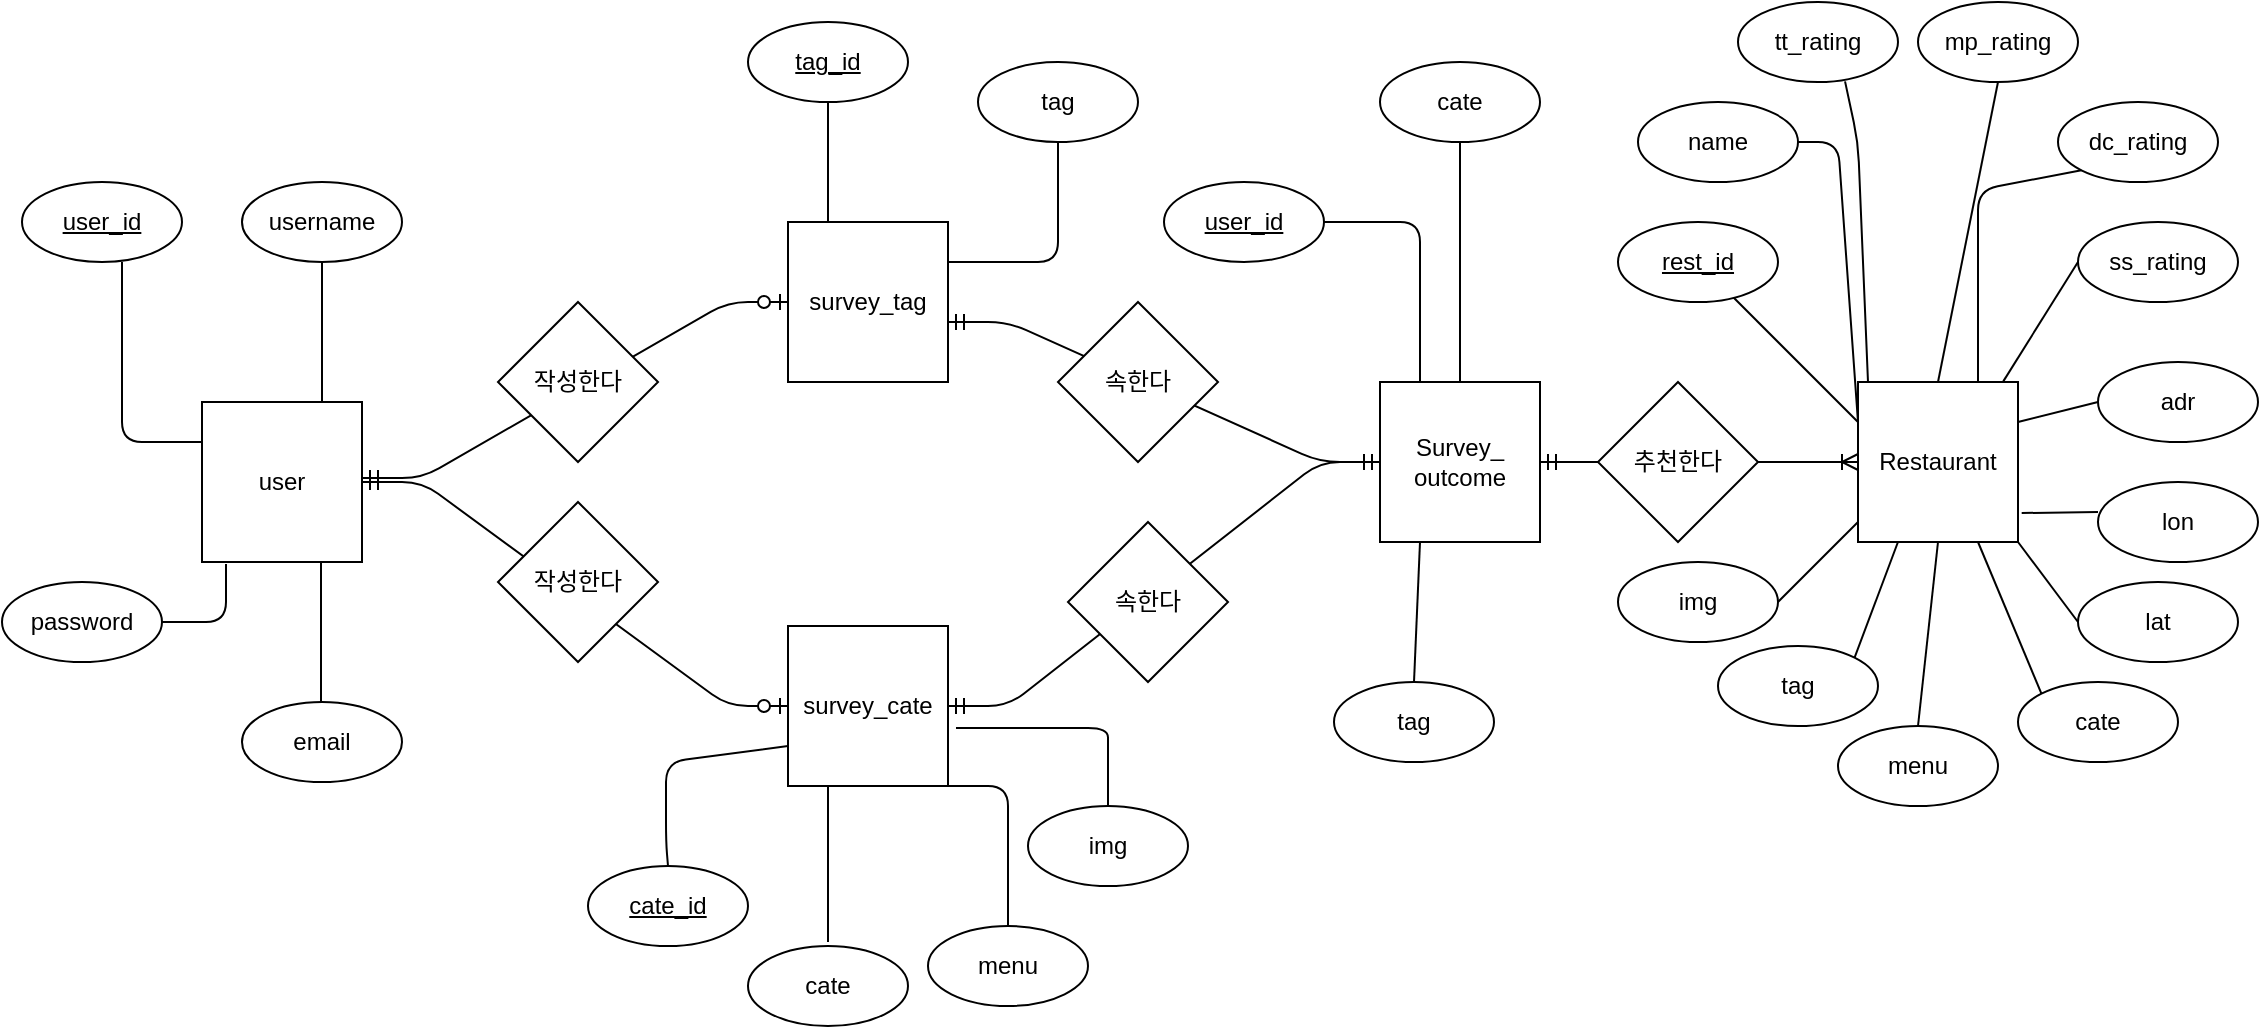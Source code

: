 <mxfile version="13.9.9" type="github">
  <diagram id="aptJ7YKvpDGFJuKJRdLv" name="Page-1">
    <mxGraphModel dx="1124" dy="662" grid="1" gridSize="10" guides="1" tooltips="1" connect="1" arrows="1" fold="1" page="1" pageScale="1" pageWidth="827" pageHeight="1169" math="0" shadow="0">
      <root>
        <mxCell id="0" />
        <mxCell id="1" parent="0" />
        <mxCell id="o8YfOcNx8l_yTNJHQc2i-1" value="user" style="whiteSpace=wrap;html=1;aspect=fixed;" parent="1" vertex="1">
          <mxGeometry x="132" y="340" width="80" height="80" as="geometry" />
        </mxCell>
        <mxCell id="o8YfOcNx8l_yTNJHQc2i-2" value="survey_cate" style="whiteSpace=wrap;html=1;aspect=fixed;" parent="1" vertex="1">
          <mxGeometry x="425" y="452" width="80" height="80" as="geometry" />
        </mxCell>
        <mxCell id="o8YfOcNx8l_yTNJHQc2i-3" value="&lt;u&gt;tag_id&lt;/u&gt;" style="ellipse;whiteSpace=wrap;html=1;" parent="1" vertex="1">
          <mxGeometry x="405" y="150" width="80" height="40" as="geometry" />
        </mxCell>
        <mxCell id="o8YfOcNx8l_yTNJHQc2i-4" value="email" style="ellipse;whiteSpace=wrap;html=1;" parent="1" vertex="1">
          <mxGeometry x="152" y="490" width="80" height="40" as="geometry" />
        </mxCell>
        <mxCell id="o8YfOcNx8l_yTNJHQc2i-5" value="password" style="ellipse;whiteSpace=wrap;html=1;" parent="1" vertex="1">
          <mxGeometry x="32" y="430" width="80" height="40" as="geometry" />
        </mxCell>
        <mxCell id="o8YfOcNx8l_yTNJHQc2i-6" value="username" style="ellipse;whiteSpace=wrap;html=1;" parent="1" vertex="1">
          <mxGeometry x="152" y="230" width="80" height="40" as="geometry" />
        </mxCell>
        <mxCell id="o8YfOcNx8l_yTNJHQc2i-7" value="&lt;u&gt;user_id&lt;/u&gt;" style="ellipse;whiteSpace=wrap;html=1;" parent="1" vertex="1">
          <mxGeometry x="42" y="230" width="80" height="40" as="geometry" />
        </mxCell>
        <mxCell id="o8YfOcNx8l_yTNJHQc2i-11" value="" style="endArrow=none;html=1;entryX=0.5;entryY=1;entryDx=0;entryDy=0;exitX=0.75;exitY=0;exitDx=0;exitDy=0;" parent="1" source="o8YfOcNx8l_yTNJHQc2i-1" target="o8YfOcNx8l_yTNJHQc2i-6" edge="1">
          <mxGeometry width="50" height="50" relative="1" as="geometry">
            <mxPoint x="372" y="420" as="sourcePoint" />
            <mxPoint x="462" y="380" as="targetPoint" />
            <Array as="points" />
          </mxGeometry>
        </mxCell>
        <mxCell id="o8YfOcNx8l_yTNJHQc2i-12" value="" style="endArrow=none;html=1;entryX=0.5;entryY=1;entryDx=0;entryDy=0;exitX=0;exitY=0.25;exitDx=0;exitDy=0;" parent="1" source="o8YfOcNx8l_yTNJHQc2i-1" edge="1">
          <mxGeometry width="50" height="50" relative="1" as="geometry">
            <mxPoint x="92" y="340" as="sourcePoint" />
            <mxPoint x="92" y="270" as="targetPoint" />
            <Array as="points">
              <mxPoint x="92" y="360" />
            </Array>
          </mxGeometry>
        </mxCell>
        <mxCell id="o8YfOcNx8l_yTNJHQc2i-13" value="" style="endArrow=none;html=1;entryX=0.15;entryY=1.013;entryDx=0;entryDy=0;exitX=1;exitY=0.5;exitDx=0;exitDy=0;entryPerimeter=0;" parent="1" source="o8YfOcNx8l_yTNJHQc2i-5" target="o8YfOcNx8l_yTNJHQc2i-1" edge="1">
          <mxGeometry width="50" height="50" relative="1" as="geometry">
            <mxPoint x="132" y="490" as="sourcePoint" />
            <mxPoint x="132" y="420" as="targetPoint" />
            <Array as="points">
              <mxPoint x="144" y="450" />
            </Array>
          </mxGeometry>
        </mxCell>
        <mxCell id="o8YfOcNx8l_yTNJHQc2i-14" value="" style="endArrow=none;html=1;entryX=0.5;entryY=1;entryDx=0;entryDy=0;exitX=0.75;exitY=0;exitDx=0;exitDy=0;" parent="1" edge="1">
          <mxGeometry width="50" height="50" relative="1" as="geometry">
            <mxPoint x="191.5" y="490" as="sourcePoint" />
            <mxPoint x="191.5" y="420" as="targetPoint" />
            <Array as="points" />
          </mxGeometry>
        </mxCell>
        <mxCell id="o8YfOcNx8l_yTNJHQc2i-15" value="tag" style="ellipse;whiteSpace=wrap;html=1;" parent="1" vertex="1">
          <mxGeometry x="520" y="170" width="80" height="40" as="geometry" />
        </mxCell>
        <mxCell id="o8YfOcNx8l_yTNJHQc2i-16" value="img" style="ellipse;whiteSpace=wrap;html=1;" parent="1" vertex="1">
          <mxGeometry x="545" y="542" width="80" height="40" as="geometry" />
        </mxCell>
        <mxCell id="o8YfOcNx8l_yTNJHQc2i-17" value="cate" style="ellipse;whiteSpace=wrap;html=1;" parent="1" vertex="1">
          <mxGeometry x="405" y="612" width="80" height="40" as="geometry" />
        </mxCell>
        <mxCell id="o8YfOcNx8l_yTNJHQc2i-19" value="menu" style="ellipse;whiteSpace=wrap;html=1;" parent="1" vertex="1">
          <mxGeometry x="495" y="602" width="80" height="40" as="geometry" />
        </mxCell>
        <mxCell id="o8YfOcNx8l_yTNJHQc2i-20" value="" style="endArrow=none;html=1;entryX=0.5;entryY=1;entryDx=0;entryDy=0;" parent="1" target="o8YfOcNx8l_yTNJHQc2i-3" edge="1">
          <mxGeometry width="50" height="50" relative="1" as="geometry">
            <mxPoint x="445" y="260" as="sourcePoint" />
            <mxPoint x="434.5" y="352" as="targetPoint" />
            <Array as="points">
              <mxPoint x="445" y="280" />
            </Array>
          </mxGeometry>
        </mxCell>
        <mxCell id="o8YfOcNx8l_yTNJHQc2i-22" value="" style="endArrow=none;html=1;entryX=0.5;entryY=1;entryDx=0;entryDy=0;exitX=1;exitY=0.25;exitDx=0;exitDy=0;" parent="1" target="o8YfOcNx8l_yTNJHQc2i-15" edge="1" source="o8YfOcNx8l_yTNJHQc2i-39">
          <mxGeometry width="50" height="50" relative="1" as="geometry">
            <mxPoint x="520" y="260" as="sourcePoint" />
            <mxPoint x="495" y="382" as="targetPoint" />
            <Array as="points">
              <mxPoint x="560" y="270" />
            </Array>
          </mxGeometry>
        </mxCell>
        <mxCell id="o8YfOcNx8l_yTNJHQc2i-23" value="" style="endArrow=none;html=1;entryX=1.05;entryY=0.638;entryDx=0;entryDy=0;exitX=0.5;exitY=0;exitDx=0;exitDy=0;entryPerimeter=0;" parent="1" source="o8YfOcNx8l_yTNJHQc2i-16" target="o8YfOcNx8l_yTNJHQc2i-2" edge="1">
          <mxGeometry width="50" height="50" relative="1" as="geometry">
            <mxPoint x="-105" y="582" as="sourcePoint" />
            <mxPoint x="-73" y="553.04" as="targetPoint" />
            <Array as="points">
              <mxPoint x="585" y="522" />
              <mxPoint x="585" y="503" />
            </Array>
          </mxGeometry>
        </mxCell>
        <mxCell id="o8YfOcNx8l_yTNJHQc2i-25" value="" style="endArrow=none;html=1;entryX=1;entryY=1;entryDx=0;entryDy=0;exitX=0.5;exitY=0;exitDx=0;exitDy=0;" parent="1" source="o8YfOcNx8l_yTNJHQc2i-19" target="o8YfOcNx8l_yTNJHQc2i-2" edge="1">
          <mxGeometry width="50" height="50" relative="1" as="geometry">
            <mxPoint x="515" y="592" as="sourcePoint" />
            <mxPoint x="515" y="522" as="targetPoint" />
            <Array as="points">
              <mxPoint x="535" y="532" />
            </Array>
          </mxGeometry>
        </mxCell>
        <mxCell id="o8YfOcNx8l_yTNJHQc2i-27" value="" style="endArrow=none;html=1;entryX=0.25;entryY=1;entryDx=0;entryDy=0;" parent="1" target="o8YfOcNx8l_yTNJHQc2i-2" edge="1">
          <mxGeometry width="50" height="50" relative="1" as="geometry">
            <mxPoint x="445" y="610" as="sourcePoint" />
            <mxPoint x="444.5" y="532" as="targetPoint" />
            <Array as="points">
              <mxPoint x="445" y="572" />
            </Array>
          </mxGeometry>
        </mxCell>
        <mxCell id="o8YfOcNx8l_yTNJHQc2i-8" value="" style="edgeStyle=entityRelationEdgeStyle;fontSize=12;html=1;endArrow=ERzeroToOne;startArrow=ERmandOne;exitX=1;exitY=0.5;exitDx=0;exitDy=0;entryX=0;entryY=0.5;entryDx=0;entryDy=0;" edge="1" parent="1" source="o8YfOcNx8l_yTNJHQc2i-1" target="o8YfOcNx8l_yTNJHQc2i-2">
          <mxGeometry width="100" height="100" relative="1" as="geometry">
            <mxPoint x="387" y="460" as="sourcePoint" />
            <mxPoint x="487" y="360" as="targetPoint" />
          </mxGeometry>
        </mxCell>
        <mxCell id="o8YfOcNx8l_yTNJHQc2i-9" value="작성한다" style="rhombus;whiteSpace=wrap;html=1;strokeColor=#000000;" vertex="1" parent="1">
          <mxGeometry x="280" y="390" width="80" height="80" as="geometry" />
        </mxCell>
        <mxCell id="o8YfOcNx8l_yTNJHQc2i-18" value="Survey_&lt;br&gt;outcome" style="whiteSpace=wrap;html=1;aspect=fixed;strokeColor=#000000;" vertex="1" parent="1">
          <mxGeometry x="721" y="330" width="80" height="80" as="geometry" />
        </mxCell>
        <mxCell id="o8YfOcNx8l_yTNJHQc2i-21" value="" style="edgeStyle=entityRelationEdgeStyle;fontSize=12;html=1;endArrow=ERmandOne;startArrow=ERmandOne;exitX=1;exitY=0.5;exitDx=0;exitDy=0;entryX=0;entryY=0.5;entryDx=0;entryDy=0;" edge="1" parent="1" source="o8YfOcNx8l_yTNJHQc2i-2" target="o8YfOcNx8l_yTNJHQc2i-18">
          <mxGeometry width="100" height="100" relative="1" as="geometry">
            <mxPoint x="630" y="480" as="sourcePoint" />
            <mxPoint x="730" y="380" as="targetPoint" />
          </mxGeometry>
        </mxCell>
        <mxCell id="o8YfOcNx8l_yTNJHQc2i-24" value="속한다" style="rhombus;whiteSpace=wrap;html=1;strokeColor=#000000;" vertex="1" parent="1">
          <mxGeometry x="565" y="400" width="80" height="80" as="geometry" />
        </mxCell>
        <mxCell id="o8YfOcNx8l_yTNJHQc2i-26" value="tag" style="ellipse;whiteSpace=wrap;html=1;" vertex="1" parent="1">
          <mxGeometry x="698" y="480" width="80" height="40" as="geometry" />
        </mxCell>
        <mxCell id="o8YfOcNx8l_yTNJHQc2i-28" value="cate" style="ellipse;whiteSpace=wrap;html=1;" vertex="1" parent="1">
          <mxGeometry x="721" y="170" width="80" height="40" as="geometry" />
        </mxCell>
        <mxCell id="o8YfOcNx8l_yTNJHQc2i-29" value="&lt;u&gt;user_id&lt;/u&gt;" style="ellipse;whiteSpace=wrap;html=1;" vertex="1" parent="1">
          <mxGeometry x="613" y="230" width="80" height="40" as="geometry" />
        </mxCell>
        <mxCell id="o8YfOcNx8l_yTNJHQc2i-31" value="" style="endArrow=none;html=1;entryX=1;entryY=0.5;entryDx=0;entryDy=0;exitX=0.25;exitY=0;exitDx=0;exitDy=0;" edge="1" parent="1" source="o8YfOcNx8l_yTNJHQc2i-18" target="o8YfOcNx8l_yTNJHQc2i-29">
          <mxGeometry width="50" height="50" relative="1" as="geometry">
            <mxPoint x="752.58" y="320" as="sourcePoint" />
            <mxPoint x="752.58" y="250" as="targetPoint" />
            <Array as="points">
              <mxPoint x="741" y="250" />
            </Array>
          </mxGeometry>
        </mxCell>
        <mxCell id="o8YfOcNx8l_yTNJHQc2i-35" value="" style="endArrow=none;html=1;entryX=0.5;entryY=1;entryDx=0;entryDy=0;" edge="1" parent="1" source="o8YfOcNx8l_yTNJHQc2i-18" target="o8YfOcNx8l_yTNJHQc2i-28">
          <mxGeometry width="50" height="50" relative="1" as="geometry">
            <mxPoint x="787" y="327" as="sourcePoint" />
            <mxPoint x="763" y="210" as="targetPoint" />
            <Array as="points" />
          </mxGeometry>
        </mxCell>
        <mxCell id="o8YfOcNx8l_yTNJHQc2i-38" value="" style="edgeStyle=entityRelationEdgeStyle;fontSize=12;html=1;endArrow=ERzeroToOne;startArrow=ERmandOne;exitX=1;exitY=0.5;exitDx=0;exitDy=0;" edge="1" parent="1">
          <mxGeometry width="100" height="100" relative="1" as="geometry">
            <mxPoint x="212" y="378" as="sourcePoint" />
            <mxPoint x="425" y="290" as="targetPoint" />
          </mxGeometry>
        </mxCell>
        <mxCell id="o8YfOcNx8l_yTNJHQc2i-39" value="survey_tag" style="whiteSpace=wrap;html=1;aspect=fixed;" vertex="1" parent="1">
          <mxGeometry x="425" y="250" width="80" height="80" as="geometry" />
        </mxCell>
        <mxCell id="o8YfOcNx8l_yTNJHQc2i-45" value="" style="endArrow=none;html=1;entryX=0.25;entryY=1;entryDx=0;entryDy=0;exitX=0.5;exitY=0;exitDx=0;exitDy=0;" edge="1" parent="1" source="o8YfOcNx8l_yTNJHQc2i-26" target="o8YfOcNx8l_yTNJHQc2i-18">
          <mxGeometry width="50" height="50" relative="1" as="geometry">
            <mxPoint x="713" y="470" as="sourcePoint" />
            <mxPoint x="763" y="420" as="targetPoint" />
          </mxGeometry>
        </mxCell>
        <mxCell id="o8YfOcNx8l_yTNJHQc2i-46" value="" style="edgeStyle=entityRelationEdgeStyle;fontSize=12;html=1;endArrow=ERmandOne;startArrow=ERmandOne;" edge="1" parent="1" target="o8YfOcNx8l_yTNJHQc2i-18">
          <mxGeometry width="100" height="100" relative="1" as="geometry">
            <mxPoint x="505" y="300" as="sourcePoint" />
            <mxPoint x="605" y="200" as="targetPoint" />
          </mxGeometry>
        </mxCell>
        <mxCell id="o8YfOcNx8l_yTNJHQc2i-42" value="속한다" style="rhombus;whiteSpace=wrap;html=1;strokeColor=#000000;" vertex="1" parent="1">
          <mxGeometry x="560" y="290" width="80" height="80" as="geometry" />
        </mxCell>
        <mxCell id="o8YfOcNx8l_yTNJHQc2i-36" value="작성한다" style="rhombus;whiteSpace=wrap;html=1;strokeColor=#000000;" vertex="1" parent="1">
          <mxGeometry x="280" y="290" width="80" height="80" as="geometry" />
        </mxCell>
        <mxCell id="o8YfOcNx8l_yTNJHQc2i-47" value="Restaurant" style="whiteSpace=wrap;html=1;aspect=fixed;strokeColor=#000000;" vertex="1" parent="1">
          <mxGeometry x="960" y="330" width="80" height="80" as="geometry" />
        </mxCell>
        <mxCell id="o8YfOcNx8l_yTNJHQc2i-48" value="&lt;u&gt;cate_id&lt;/u&gt;" style="ellipse;whiteSpace=wrap;html=1;" vertex="1" parent="1">
          <mxGeometry x="325" y="572" width="80" height="40" as="geometry" />
        </mxCell>
        <mxCell id="o8YfOcNx8l_yTNJHQc2i-49" value="" style="endArrow=none;html=1;exitX=0.5;exitY=0;exitDx=0;exitDy=0;entryX=0;entryY=0.75;entryDx=0;entryDy=0;" edge="1" parent="1" source="o8YfOcNx8l_yTNJHQc2i-48" target="o8YfOcNx8l_yTNJHQc2i-2">
          <mxGeometry width="50" height="50" relative="1" as="geometry">
            <mxPoint x="355" y="572" as="sourcePoint" />
            <mxPoint x="405" y="522" as="targetPoint" />
            <Array as="points">
              <mxPoint x="364" y="560" />
              <mxPoint x="364" y="520" />
            </Array>
          </mxGeometry>
        </mxCell>
        <mxCell id="o8YfOcNx8l_yTNJHQc2i-52" value="" style="edgeStyle=entityRelationEdgeStyle;fontSize=12;html=1;endArrow=ERoneToMany;startArrow=ERmandOne;entryX=0;entryY=0.5;entryDx=0;entryDy=0;exitX=1;exitY=0.5;exitDx=0;exitDy=0;" edge="1" parent="1" source="o8YfOcNx8l_yTNJHQc2i-18" target="o8YfOcNx8l_yTNJHQc2i-47">
          <mxGeometry width="100" height="100" relative="1" as="geometry">
            <mxPoint x="878" y="480" as="sourcePoint" />
            <mxPoint x="978" y="380" as="targetPoint" />
          </mxGeometry>
        </mxCell>
        <mxCell id="o8YfOcNx8l_yTNJHQc2i-54" value="name" style="ellipse;whiteSpace=wrap;html=1;" vertex="1" parent="1">
          <mxGeometry x="850" y="190" width="80" height="40" as="geometry" />
        </mxCell>
        <mxCell id="o8YfOcNx8l_yTNJHQc2i-55" value="mp_rating" style="ellipse;whiteSpace=wrap;html=1;" vertex="1" parent="1">
          <mxGeometry x="990" y="140" width="80" height="40" as="geometry" />
        </mxCell>
        <mxCell id="o8YfOcNx8l_yTNJHQc2i-56" value="tt_rating" style="ellipse;whiteSpace=wrap;html=1;" vertex="1" parent="1">
          <mxGeometry x="900" y="140" width="80" height="40" as="geometry" />
        </mxCell>
        <mxCell id="o8YfOcNx8l_yTNJHQc2i-57" value="dc_rating" style="ellipse;whiteSpace=wrap;html=1;" vertex="1" parent="1">
          <mxGeometry x="1060" y="190" width="80" height="40" as="geometry" />
        </mxCell>
        <mxCell id="o8YfOcNx8l_yTNJHQc2i-58" value="ss_rating" style="ellipse;whiteSpace=wrap;html=1;" vertex="1" parent="1">
          <mxGeometry x="1070" y="250" width="80" height="40" as="geometry" />
        </mxCell>
        <mxCell id="o8YfOcNx8l_yTNJHQc2i-60" value="tag" style="ellipse;whiteSpace=wrap;html=1;" vertex="1" parent="1">
          <mxGeometry x="890" y="462" width="80" height="40" as="geometry" />
        </mxCell>
        <mxCell id="o8YfOcNx8l_yTNJHQc2i-61" value="lat" style="ellipse;whiteSpace=wrap;html=1;" vertex="1" parent="1">
          <mxGeometry x="1070" y="430" width="80" height="40" as="geometry" />
        </mxCell>
        <mxCell id="o8YfOcNx8l_yTNJHQc2i-62" value="lon" style="ellipse;whiteSpace=wrap;html=1;" vertex="1" parent="1">
          <mxGeometry x="1080" y="380" width="80" height="40" as="geometry" />
        </mxCell>
        <mxCell id="o8YfOcNx8l_yTNJHQc2i-63" value="adr" style="ellipse;whiteSpace=wrap;html=1;" vertex="1" parent="1">
          <mxGeometry x="1080" y="320" width="80" height="40" as="geometry" />
        </mxCell>
        <mxCell id="o8YfOcNx8l_yTNJHQc2i-65" value="cate" style="ellipse;whiteSpace=wrap;html=1;" vertex="1" parent="1">
          <mxGeometry x="1040" y="480" width="80" height="40" as="geometry" />
        </mxCell>
        <mxCell id="o8YfOcNx8l_yTNJHQc2i-66" value="menu" style="ellipse;whiteSpace=wrap;html=1;" vertex="1" parent="1">
          <mxGeometry x="950" y="502" width="80" height="40" as="geometry" />
        </mxCell>
        <mxCell id="o8YfOcNx8l_yTNJHQc2i-67" value="img" style="ellipse;whiteSpace=wrap;html=1;" vertex="1" parent="1">
          <mxGeometry x="840" y="420" width="80" height="40" as="geometry" />
        </mxCell>
        <mxCell id="o8YfOcNx8l_yTNJHQc2i-68" value="" style="endArrow=none;html=1;exitX=0;exitY=0.25;exitDx=0;exitDy=0;entryX=1;entryY=0.5;entryDx=0;entryDy=0;" edge="1" parent="1" source="o8YfOcNx8l_yTNJHQc2i-47" target="o8YfOcNx8l_yTNJHQc2i-54">
          <mxGeometry width="50" height="50" relative="1" as="geometry">
            <mxPoint x="990" y="330" as="sourcePoint" />
            <mxPoint x="930" y="210" as="targetPoint" />
            <Array as="points">
              <mxPoint x="950" y="210" />
            </Array>
          </mxGeometry>
        </mxCell>
        <mxCell id="o8YfOcNx8l_yTNJHQc2i-69" value="" style="endArrow=none;html=1;entryX=0.669;entryY=0.992;entryDx=0;entryDy=0;entryPerimeter=0;" edge="1" parent="1" target="o8YfOcNx8l_yTNJHQc2i-56">
          <mxGeometry width="50" height="50" relative="1" as="geometry">
            <mxPoint x="965" y="330" as="sourcePoint" />
            <mxPoint x="1015" y="280" as="targetPoint" />
            <Array as="points">
              <mxPoint x="960" y="210" />
            </Array>
          </mxGeometry>
        </mxCell>
        <mxCell id="o8YfOcNx8l_yTNJHQc2i-70" value="" style="endArrow=none;html=1;entryX=0.5;entryY=1;entryDx=0;entryDy=0;exitX=0.5;exitY=0;exitDx=0;exitDy=0;" edge="1" parent="1" source="o8YfOcNx8l_yTNJHQc2i-47" target="o8YfOcNx8l_yTNJHQc2i-55">
          <mxGeometry width="50" height="50" relative="1" as="geometry">
            <mxPoint x="1000.0" y="330" as="sourcePoint" />
            <mxPoint x="1050.0" y="280" as="targetPoint" />
          </mxGeometry>
        </mxCell>
        <mxCell id="o8YfOcNx8l_yTNJHQc2i-71" value="" style="endArrow=none;html=1;entryX=0;entryY=1;entryDx=0;entryDy=0;exitX=0.75;exitY=0;exitDx=0;exitDy=0;" edge="1" parent="1" source="o8YfOcNx8l_yTNJHQc2i-47" target="o8YfOcNx8l_yTNJHQc2i-57">
          <mxGeometry width="50" height="50" relative="1" as="geometry">
            <mxPoint x="1000.0" y="275" as="sourcePoint" />
            <mxPoint x="1050.0" y="225" as="targetPoint" />
            <Array as="points">
              <mxPoint x="1020" y="234" />
            </Array>
          </mxGeometry>
        </mxCell>
        <mxCell id="o8YfOcNx8l_yTNJHQc2i-72" value="" style="endArrow=none;html=1;exitX=0.908;exitY=-0.004;exitDx=0;exitDy=0;exitPerimeter=0;" edge="1" parent="1" source="o8YfOcNx8l_yTNJHQc2i-47">
          <mxGeometry width="50" height="50" relative="1" as="geometry">
            <mxPoint x="1020.0" y="320" as="sourcePoint" />
            <mxPoint x="1070.0" y="270" as="targetPoint" />
          </mxGeometry>
        </mxCell>
        <mxCell id="o8YfOcNx8l_yTNJHQc2i-73" value="" style="endArrow=none;html=1;exitX=1;exitY=0.25;exitDx=0;exitDy=0;entryX=0;entryY=0.5;entryDx=0;entryDy=0;" edge="1" parent="1" source="o8YfOcNx8l_yTNJHQc2i-47" target="o8YfOcNx8l_yTNJHQc2i-63">
          <mxGeometry width="50" height="50" relative="1" as="geometry">
            <mxPoint x="1030.0" y="390" as="sourcePoint" />
            <mxPoint x="1080.0" y="340" as="targetPoint" />
          </mxGeometry>
        </mxCell>
        <mxCell id="o8YfOcNx8l_yTNJHQc2i-74" value="" style="endArrow=none;html=1;exitX=1;exitY=1;exitDx=0;exitDy=0;entryX=0;entryY=0.5;entryDx=0;entryDy=0;" edge="1" parent="1" source="o8YfOcNx8l_yTNJHQc2i-47" target="o8YfOcNx8l_yTNJHQc2i-61">
          <mxGeometry width="50" height="50" relative="1" as="geometry">
            <mxPoint x="1010.0" y="502" as="sourcePoint" />
            <mxPoint x="1060.0" y="452" as="targetPoint" />
          </mxGeometry>
        </mxCell>
        <mxCell id="o8YfOcNx8l_yTNJHQc2i-75" value="" style="endArrow=none;html=1;exitX=1.023;exitY=0.819;exitDx=0;exitDy=0;exitPerimeter=0;" edge="1" parent="1" source="o8YfOcNx8l_yTNJHQc2i-47">
          <mxGeometry width="50" height="50" relative="1" as="geometry">
            <mxPoint x="1030.0" y="445" as="sourcePoint" />
            <mxPoint x="1080.0" y="395" as="targetPoint" />
          </mxGeometry>
        </mxCell>
        <mxCell id="o8YfOcNx8l_yTNJHQc2i-76" value="" style="endArrow=none;html=1;exitX=0;exitY=0;exitDx=0;exitDy=0;entryX=0.75;entryY=1;entryDx=0;entryDy=0;" edge="1" parent="1" source="o8YfOcNx8l_yTNJHQc2i-65" target="o8YfOcNx8l_yTNJHQc2i-47">
          <mxGeometry width="50" height="50" relative="1" as="geometry">
            <mxPoint x="965.0" y="460" as="sourcePoint" />
            <mxPoint x="1015.0" y="410" as="targetPoint" />
          </mxGeometry>
        </mxCell>
        <mxCell id="o8YfOcNx8l_yTNJHQc2i-77" value="" style="endArrow=none;html=1;entryX=0.5;entryY=1;entryDx=0;entryDy=0;exitX=0.5;exitY=0;exitDx=0;exitDy=0;" edge="1" parent="1" source="o8YfOcNx8l_yTNJHQc2i-66" target="o8YfOcNx8l_yTNJHQc2i-47">
          <mxGeometry width="50" height="50" relative="1" as="geometry">
            <mxPoint x="980.0" y="502" as="sourcePoint" />
            <mxPoint x="1030.0" y="452" as="targetPoint" />
          </mxGeometry>
        </mxCell>
        <mxCell id="o8YfOcNx8l_yTNJHQc2i-78" value="" style="endArrow=none;html=1;entryX=0.25;entryY=1;entryDx=0;entryDy=0;exitX=1;exitY=0;exitDx=0;exitDy=0;" edge="1" parent="1" source="o8YfOcNx8l_yTNJHQc2i-60" target="o8YfOcNx8l_yTNJHQc2i-47">
          <mxGeometry width="50" height="50" relative="1" as="geometry">
            <mxPoint x="930.0" y="470" as="sourcePoint" />
            <mxPoint x="980.0" y="420" as="targetPoint" />
          </mxGeometry>
        </mxCell>
        <mxCell id="o8YfOcNx8l_yTNJHQc2i-79" value="" style="endArrow=none;html=1;entryX=0;entryY=0.875;entryDx=0;entryDy=0;exitX=1;exitY=0.5;exitDx=0;exitDy=0;entryPerimeter=0;" edge="1" parent="1" source="o8YfOcNx8l_yTNJHQc2i-67" target="o8YfOcNx8l_yTNJHQc2i-47">
          <mxGeometry width="50" height="50" relative="1" as="geometry">
            <mxPoint x="938.284" y="448.928" as="sourcePoint" />
            <mxPoint x="960" y="391.07" as="targetPoint" />
          </mxGeometry>
        </mxCell>
        <mxCell id="o8YfOcNx8l_yTNJHQc2i-80" value="추천한다" style="rhombus;whiteSpace=wrap;html=1;strokeColor=#000000;" vertex="1" parent="1">
          <mxGeometry x="830" y="330" width="80" height="80" as="geometry" />
        </mxCell>
        <mxCell id="o8YfOcNx8l_yTNJHQc2i-84" value="&lt;u&gt;rest_id&lt;/u&gt;" style="ellipse;whiteSpace=wrap;html=1;" vertex="1" parent="1">
          <mxGeometry x="840" y="250" width="80" height="40" as="geometry" />
        </mxCell>
        <mxCell id="o8YfOcNx8l_yTNJHQc2i-85" value="" style="endArrow=none;html=1;exitX=0;exitY=0.25;exitDx=0;exitDy=0;" edge="1" parent="1" source="o8YfOcNx8l_yTNJHQc2i-47" target="o8YfOcNx8l_yTNJHQc2i-84">
          <mxGeometry width="50" height="50" relative="1" as="geometry">
            <mxPoint x="890" y="350" as="sourcePoint" />
            <mxPoint x="940" y="300" as="targetPoint" />
          </mxGeometry>
        </mxCell>
      </root>
    </mxGraphModel>
  </diagram>
</mxfile>
